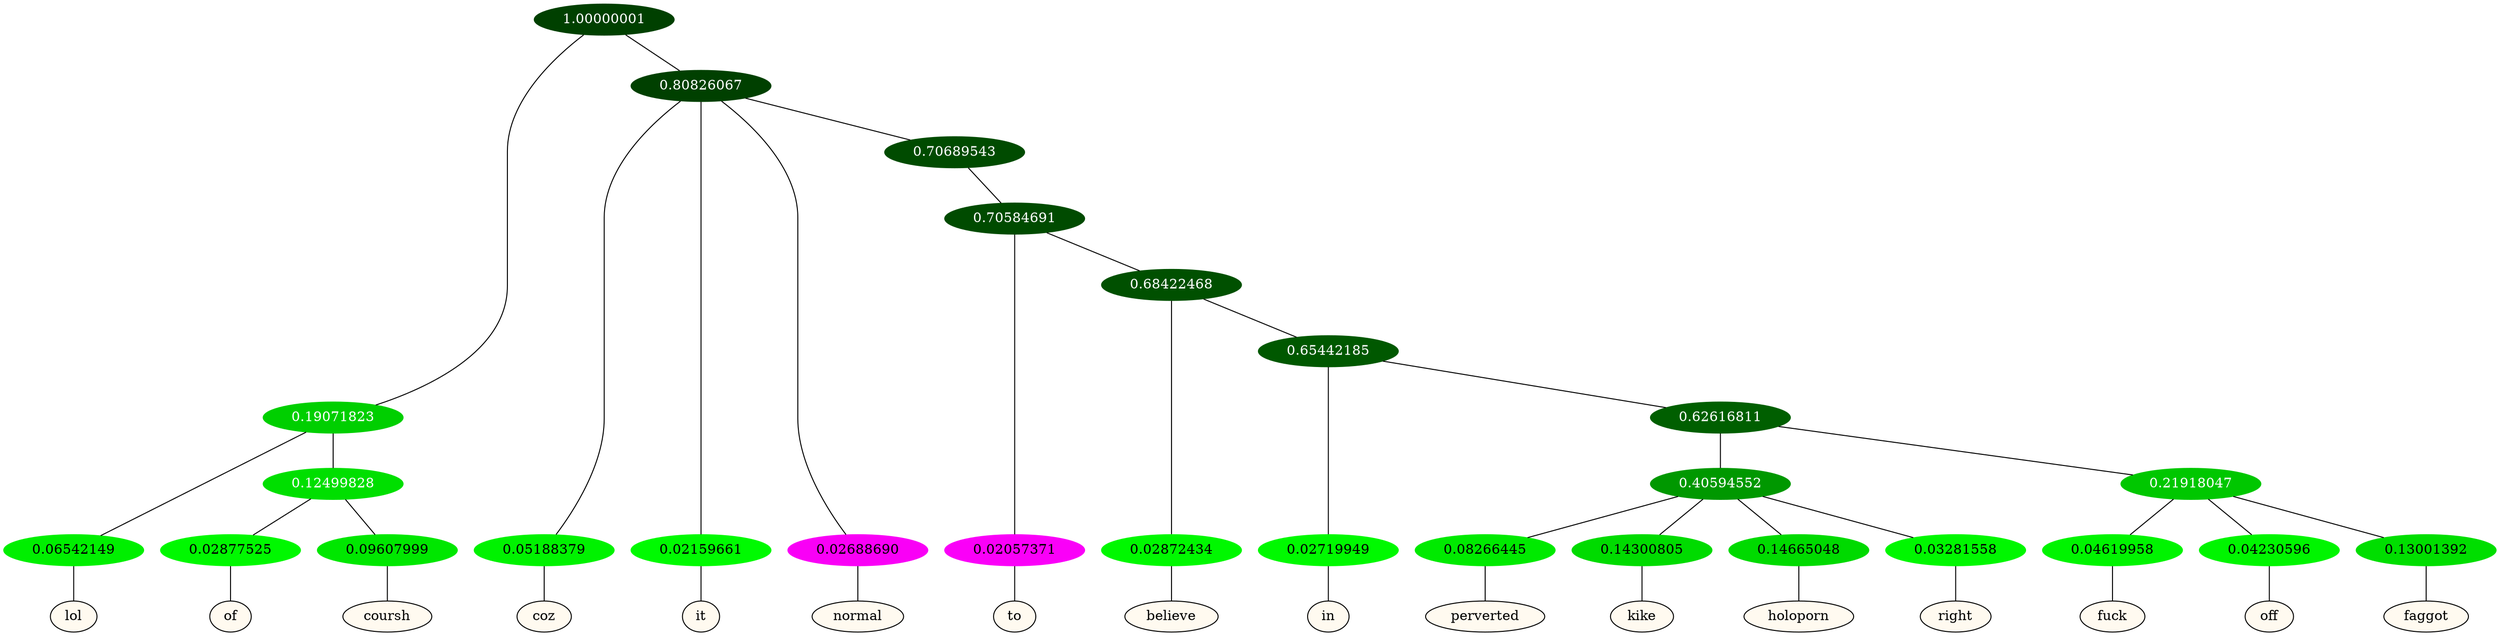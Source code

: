 graph {
	node [format=png height=0.15 nodesep=0.001 ordering=out overlap=prism overlap_scaling=0.01 ranksep=0.001 ratio=0.2 style=filled width=0.15]
	{
		rank=same
		a_w_3 [label=lol color=black fillcolor=floralwhite style="filled,solid"]
		a_w_9 [label=of color=black fillcolor=floralwhite style="filled,solid"]
		a_w_10 [label=coursh color=black fillcolor=floralwhite style="filled,solid"]
		a_w_5 [label=coz color=black fillcolor=floralwhite style="filled,solid"]
		a_w_6 [label=it color=black fillcolor=floralwhite style="filled,solid"]
		a_w_7 [label=normal color=black fillcolor=floralwhite style="filled,solid"]
		a_w_12 [label=to color=black fillcolor=floralwhite style="filled,solid"]
		a_w_14 [label=believe color=black fillcolor=floralwhite style="filled,solid"]
		a_w_16 [label=in color=black fillcolor=floralwhite style="filled,solid"]
		a_w_20 [label=perverted color=black fillcolor=floralwhite style="filled,solid"]
		a_w_21 [label=kike color=black fillcolor=floralwhite style="filled,solid"]
		a_w_22 [label=holoporn color=black fillcolor=floralwhite style="filled,solid"]
		a_w_23 [label=right color=black fillcolor=floralwhite style="filled,solid"]
		a_w_24 [label=fuck color=black fillcolor=floralwhite style="filled,solid"]
		a_w_25 [label=off color=black fillcolor=floralwhite style="filled,solid"]
		a_w_26 [label=faggot color=black fillcolor=floralwhite style="filled,solid"]
	}
	a_n_3 -- a_w_3
	a_n_9 -- a_w_9
	a_n_10 -- a_w_10
	a_n_5 -- a_w_5
	a_n_6 -- a_w_6
	a_n_7 -- a_w_7
	a_n_12 -- a_w_12
	a_n_14 -- a_w_14
	a_n_16 -- a_w_16
	a_n_20 -- a_w_20
	a_n_21 -- a_w_21
	a_n_22 -- a_w_22
	a_n_23 -- a_w_23
	a_n_24 -- a_w_24
	a_n_25 -- a_w_25
	a_n_26 -- a_w_26
	{
		rank=same
		a_n_3 [label=0.06542149 color="0.334 1.000 0.935" fontcolor=black]
		a_n_9 [label=0.02877525 color="0.334 1.000 0.971" fontcolor=black]
		a_n_10 [label=0.09607999 color="0.334 1.000 0.904" fontcolor=black]
		a_n_5 [label=0.05188379 color="0.334 1.000 0.948" fontcolor=black]
		a_n_6 [label=0.02159661 color="0.334 1.000 0.978" fontcolor=black]
		a_n_7 [label=0.02688690 color="0.835 1.000 0.973" fontcolor=black]
		a_n_12 [label=0.02057371 color="0.835 1.000 0.979" fontcolor=black]
		a_n_14 [label=0.02872434 color="0.334 1.000 0.971" fontcolor=black]
		a_n_16 [label=0.02719949 color="0.334 1.000 0.973" fontcolor=black]
		a_n_20 [label=0.08266445 color="0.334 1.000 0.917" fontcolor=black]
		a_n_21 [label=0.14300805 color="0.334 1.000 0.857" fontcolor=black]
		a_n_22 [label=0.14665048 color="0.334 1.000 0.853" fontcolor=black]
		a_n_23 [label=0.03281558 color="0.334 1.000 0.967" fontcolor=black]
		a_n_24 [label=0.04619958 color="0.334 1.000 0.954" fontcolor=black]
		a_n_25 [label=0.04230596 color="0.334 1.000 0.958" fontcolor=black]
		a_n_26 [label=0.13001392 color="0.334 1.000 0.870" fontcolor=black]
	}
	a_n_0 [label=1.00000001 color="0.334 1.000 0.250" fontcolor=grey99]
	a_n_1 [label=0.19071823 color="0.334 1.000 0.809" fontcolor=grey99]
	a_n_0 -- a_n_1
	a_n_2 [label=0.80826067 color="0.334 1.000 0.250" fontcolor=grey99]
	a_n_0 -- a_n_2
	a_n_1 -- a_n_3
	a_n_4 [label=0.12499828 color="0.334 1.000 0.875" fontcolor=grey99]
	a_n_1 -- a_n_4
	a_n_2 -- a_n_5
	a_n_2 -- a_n_6
	a_n_2 -- a_n_7
	a_n_8 [label=0.70689543 color="0.334 1.000 0.293" fontcolor=grey99]
	a_n_2 -- a_n_8
	a_n_4 -- a_n_9
	a_n_4 -- a_n_10
	a_n_11 [label=0.70584691 color="0.334 1.000 0.294" fontcolor=grey99]
	a_n_8 -- a_n_11
	a_n_11 -- a_n_12
	a_n_13 [label=0.68422468 color="0.334 1.000 0.316" fontcolor=grey99]
	a_n_11 -- a_n_13
	a_n_13 -- a_n_14
	a_n_15 [label=0.65442185 color="0.334 1.000 0.346" fontcolor=grey99]
	a_n_13 -- a_n_15
	a_n_15 -- a_n_16
	a_n_17 [label=0.62616811 color="0.334 1.000 0.374" fontcolor=grey99]
	a_n_15 -- a_n_17
	a_n_18 [label=0.40594552 color="0.334 1.000 0.594" fontcolor=grey99]
	a_n_17 -- a_n_18
	a_n_19 [label=0.21918047 color="0.334 1.000 0.781" fontcolor=grey99]
	a_n_17 -- a_n_19
	a_n_18 -- a_n_20
	a_n_18 -- a_n_21
	a_n_18 -- a_n_22
	a_n_18 -- a_n_23
	a_n_19 -- a_n_24
	a_n_19 -- a_n_25
	a_n_19 -- a_n_26
}
